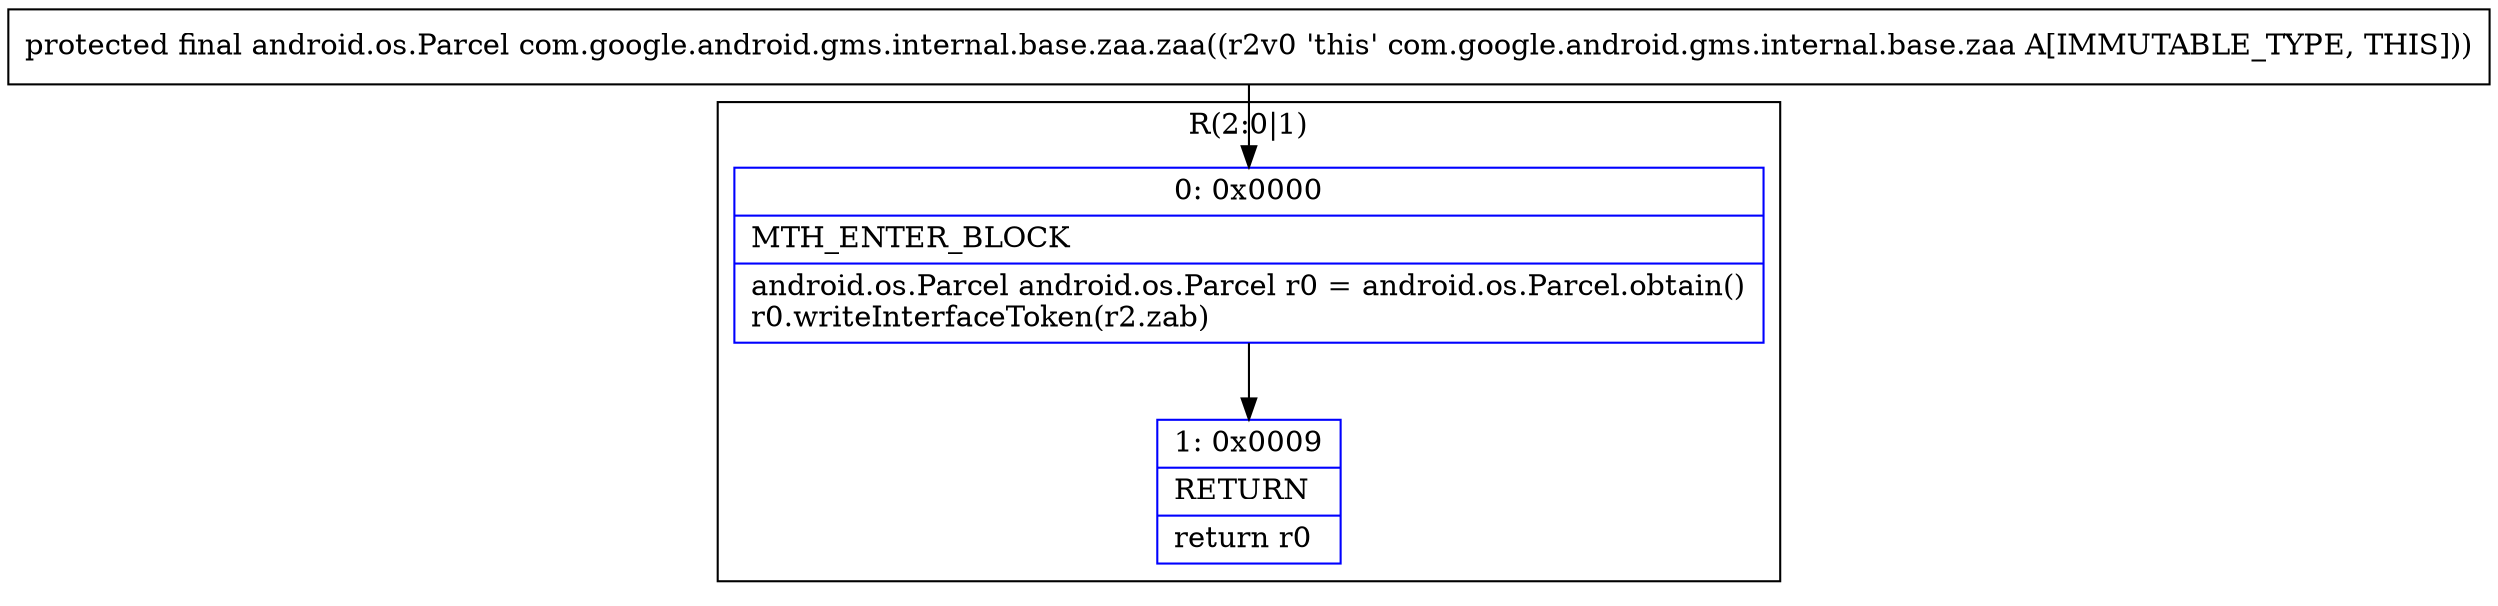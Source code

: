 digraph "CFG forcom.google.android.gms.internal.base.zaa.zaa()Landroid\/os\/Parcel;" {
subgraph cluster_Region_2139776962 {
label = "R(2:0|1)";
node [shape=record,color=blue];
Node_0 [shape=record,label="{0\:\ 0x0000|MTH_ENTER_BLOCK\l|android.os.Parcel android.os.Parcel r0 = android.os.Parcel.obtain()\lr0.writeInterfaceToken(r2.zab)\l}"];
Node_1 [shape=record,label="{1\:\ 0x0009|RETURN\l|return r0\l}"];
}
MethodNode[shape=record,label="{protected final android.os.Parcel com.google.android.gms.internal.base.zaa.zaa((r2v0 'this' com.google.android.gms.internal.base.zaa A[IMMUTABLE_TYPE, THIS])) }"];
MethodNode -> Node_0;
Node_0 -> Node_1;
}

